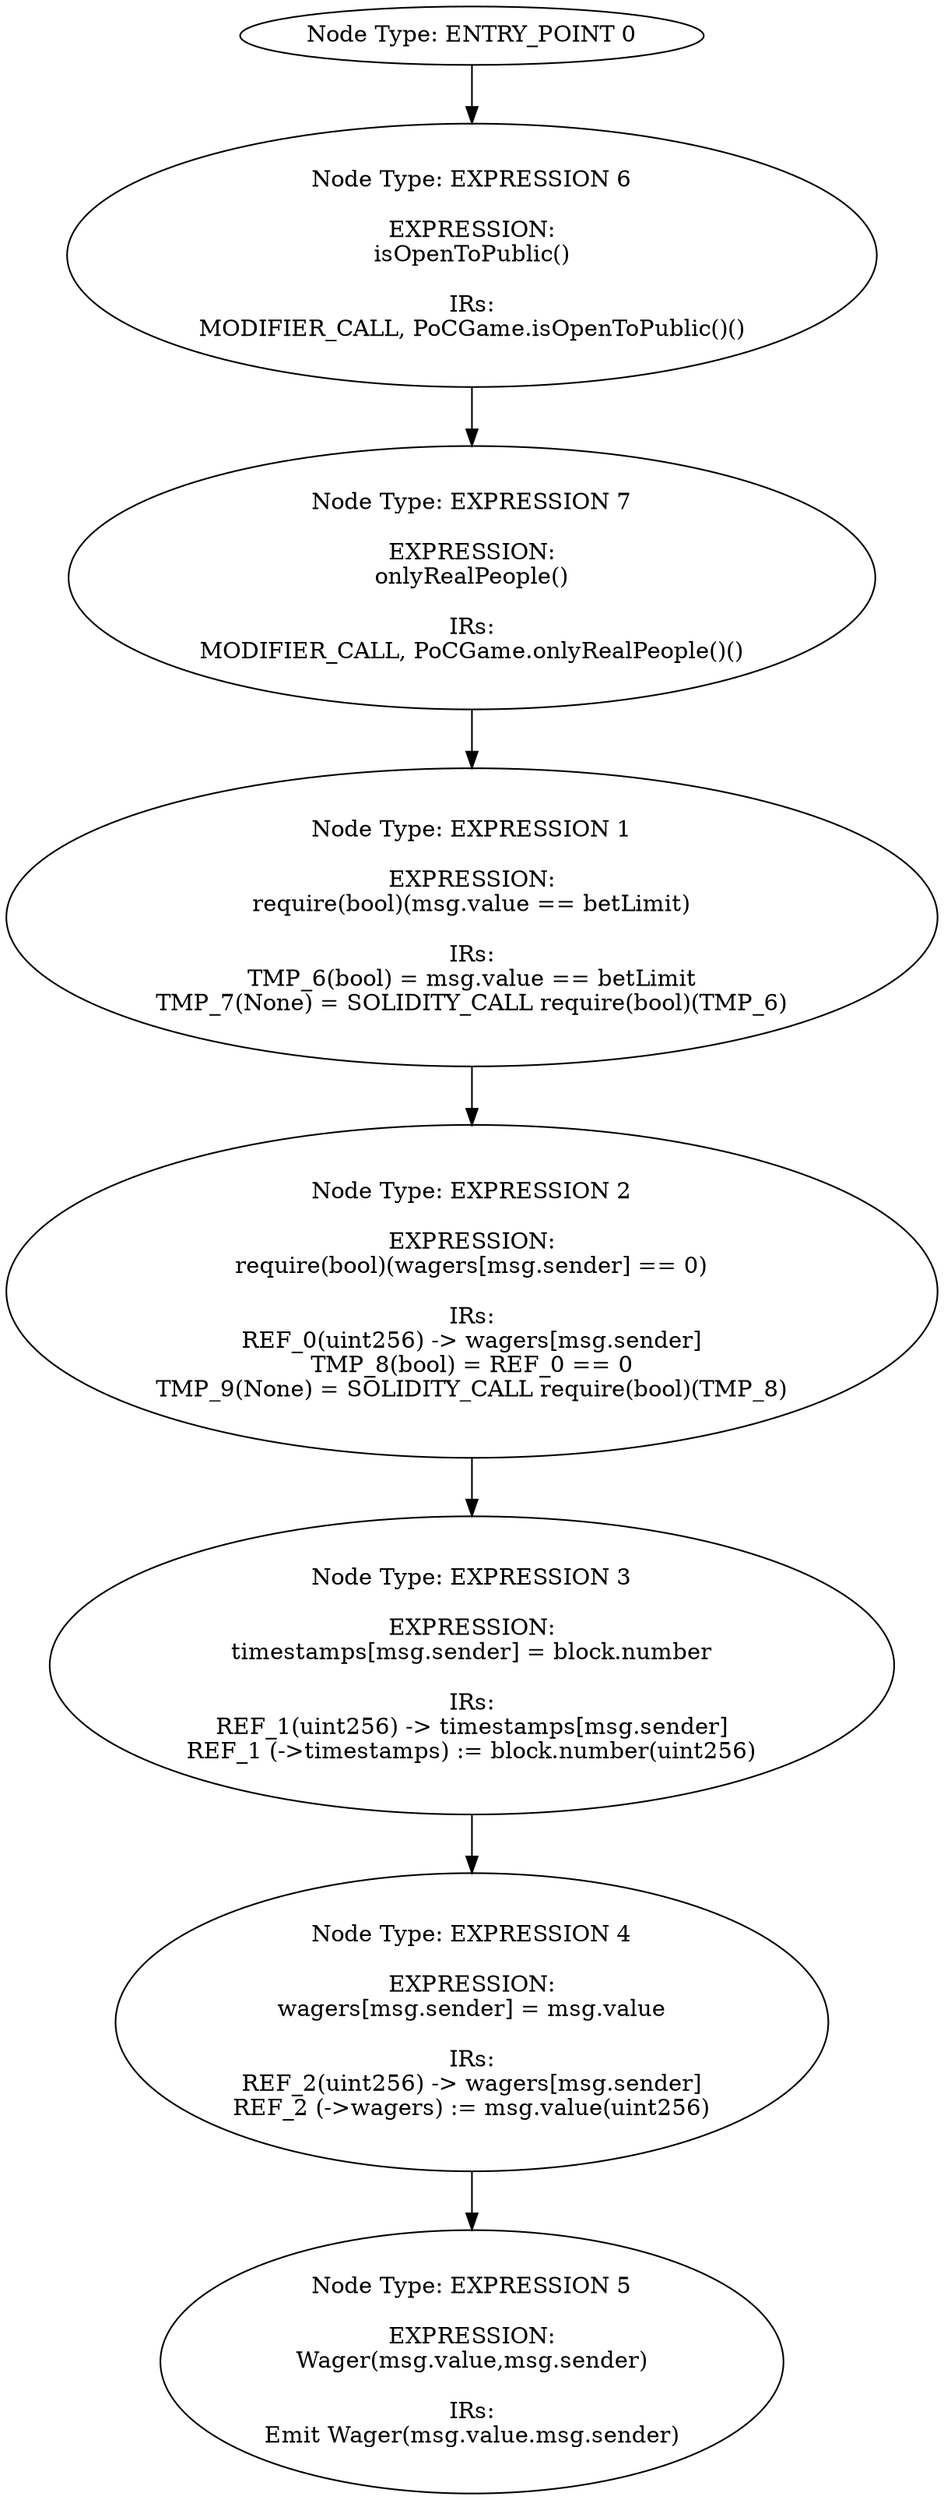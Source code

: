 digraph{
0[label="Node Type: ENTRY_POINT 0
"];
0->6;
1[label="Node Type: EXPRESSION 1

EXPRESSION:
require(bool)(msg.value == betLimit)

IRs:
TMP_6(bool) = msg.value == betLimit
TMP_7(None) = SOLIDITY_CALL require(bool)(TMP_6)"];
1->2;
2[label="Node Type: EXPRESSION 2

EXPRESSION:
require(bool)(wagers[msg.sender] == 0)

IRs:
REF_0(uint256) -> wagers[msg.sender]
TMP_8(bool) = REF_0 == 0
TMP_9(None) = SOLIDITY_CALL require(bool)(TMP_8)"];
2->3;
3[label="Node Type: EXPRESSION 3

EXPRESSION:
timestamps[msg.sender] = block.number

IRs:
REF_1(uint256) -> timestamps[msg.sender]
REF_1 (->timestamps) := block.number(uint256)"];
3->4;
4[label="Node Type: EXPRESSION 4

EXPRESSION:
wagers[msg.sender] = msg.value

IRs:
REF_2(uint256) -> wagers[msg.sender]
REF_2 (->wagers) := msg.value(uint256)"];
4->5;
5[label="Node Type: EXPRESSION 5

EXPRESSION:
Wager(msg.value,msg.sender)

IRs:
Emit Wager(msg.value.msg.sender)"];
6[label="Node Type: EXPRESSION 6

EXPRESSION:
isOpenToPublic()

IRs:
MODIFIER_CALL, PoCGame.isOpenToPublic()()"];
6->7;
7[label="Node Type: EXPRESSION 7

EXPRESSION:
onlyRealPeople()

IRs:
MODIFIER_CALL, PoCGame.onlyRealPeople()()"];
7->1;
}
